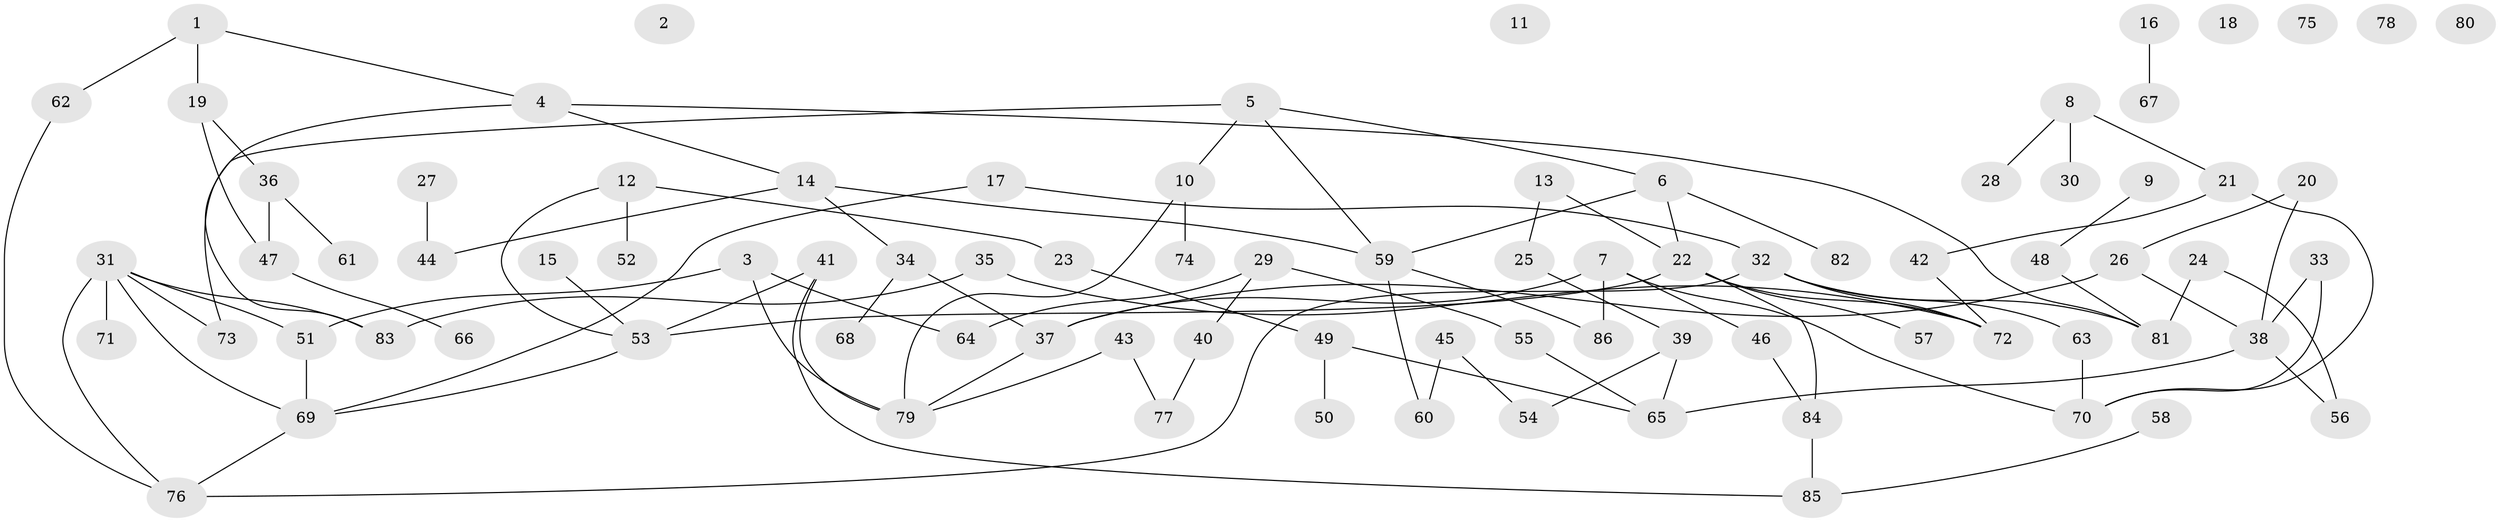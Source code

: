 // Generated by graph-tools (version 1.1) at 2025/49/03/09/25 03:49:07]
// undirected, 86 vertices, 105 edges
graph export_dot {
graph [start="1"]
  node [color=gray90,style=filled];
  1;
  2;
  3;
  4;
  5;
  6;
  7;
  8;
  9;
  10;
  11;
  12;
  13;
  14;
  15;
  16;
  17;
  18;
  19;
  20;
  21;
  22;
  23;
  24;
  25;
  26;
  27;
  28;
  29;
  30;
  31;
  32;
  33;
  34;
  35;
  36;
  37;
  38;
  39;
  40;
  41;
  42;
  43;
  44;
  45;
  46;
  47;
  48;
  49;
  50;
  51;
  52;
  53;
  54;
  55;
  56;
  57;
  58;
  59;
  60;
  61;
  62;
  63;
  64;
  65;
  66;
  67;
  68;
  69;
  70;
  71;
  72;
  73;
  74;
  75;
  76;
  77;
  78;
  79;
  80;
  81;
  82;
  83;
  84;
  85;
  86;
  1 -- 4;
  1 -- 19;
  1 -- 62;
  3 -- 51;
  3 -- 64;
  3 -- 79;
  4 -- 14;
  4 -- 81;
  4 -- 83;
  5 -- 6;
  5 -- 10;
  5 -- 59;
  5 -- 73;
  6 -- 22;
  6 -- 59;
  6 -- 82;
  7 -- 37;
  7 -- 46;
  7 -- 70;
  7 -- 86;
  8 -- 21;
  8 -- 28;
  8 -- 30;
  9 -- 48;
  10 -- 74;
  10 -- 79;
  12 -- 23;
  12 -- 52;
  12 -- 53;
  13 -- 22;
  13 -- 25;
  14 -- 34;
  14 -- 44;
  14 -- 59;
  15 -- 53;
  16 -- 67;
  17 -- 32;
  17 -- 69;
  19 -- 36;
  19 -- 47;
  20 -- 26;
  20 -- 38;
  21 -- 42;
  21 -- 70;
  22 -- 53;
  22 -- 57;
  22 -- 72;
  22 -- 84;
  23 -- 49;
  24 -- 56;
  24 -- 81;
  25 -- 39;
  26 -- 37;
  26 -- 38;
  27 -- 44;
  29 -- 40;
  29 -- 55;
  29 -- 64;
  31 -- 51;
  31 -- 69;
  31 -- 71;
  31 -- 73;
  31 -- 76;
  31 -- 83;
  32 -- 63;
  32 -- 72;
  32 -- 76;
  32 -- 81;
  33 -- 38;
  33 -- 70;
  34 -- 37;
  34 -- 68;
  35 -- 72;
  35 -- 83;
  36 -- 47;
  36 -- 61;
  37 -- 79;
  38 -- 56;
  38 -- 65;
  39 -- 54;
  39 -- 65;
  40 -- 77;
  41 -- 53;
  41 -- 79;
  41 -- 85;
  42 -- 72;
  43 -- 77;
  43 -- 79;
  45 -- 54;
  45 -- 60;
  46 -- 84;
  47 -- 66;
  48 -- 81;
  49 -- 50;
  49 -- 65;
  51 -- 69;
  53 -- 69;
  55 -- 65;
  58 -- 85;
  59 -- 60;
  59 -- 86;
  62 -- 76;
  63 -- 70;
  69 -- 76;
  84 -- 85;
}
